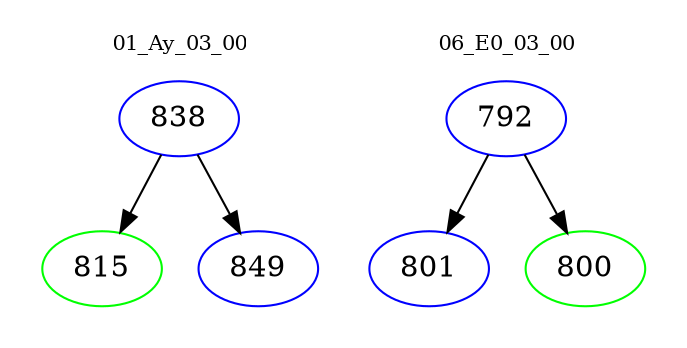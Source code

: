 digraph{
subgraph cluster_0 {
color = white
label = "01_Ay_03_00";
fontsize=10;
T0_838 [label="838", color="blue"]
T0_838 -> T0_815 [color="black"]
T0_815 [label="815", color="green"]
T0_838 -> T0_849 [color="black"]
T0_849 [label="849", color="blue"]
}
subgraph cluster_1 {
color = white
label = "06_E0_03_00";
fontsize=10;
T1_792 [label="792", color="blue"]
T1_792 -> T1_801 [color="black"]
T1_801 [label="801", color="blue"]
T1_792 -> T1_800 [color="black"]
T1_800 [label="800", color="green"]
}
}
